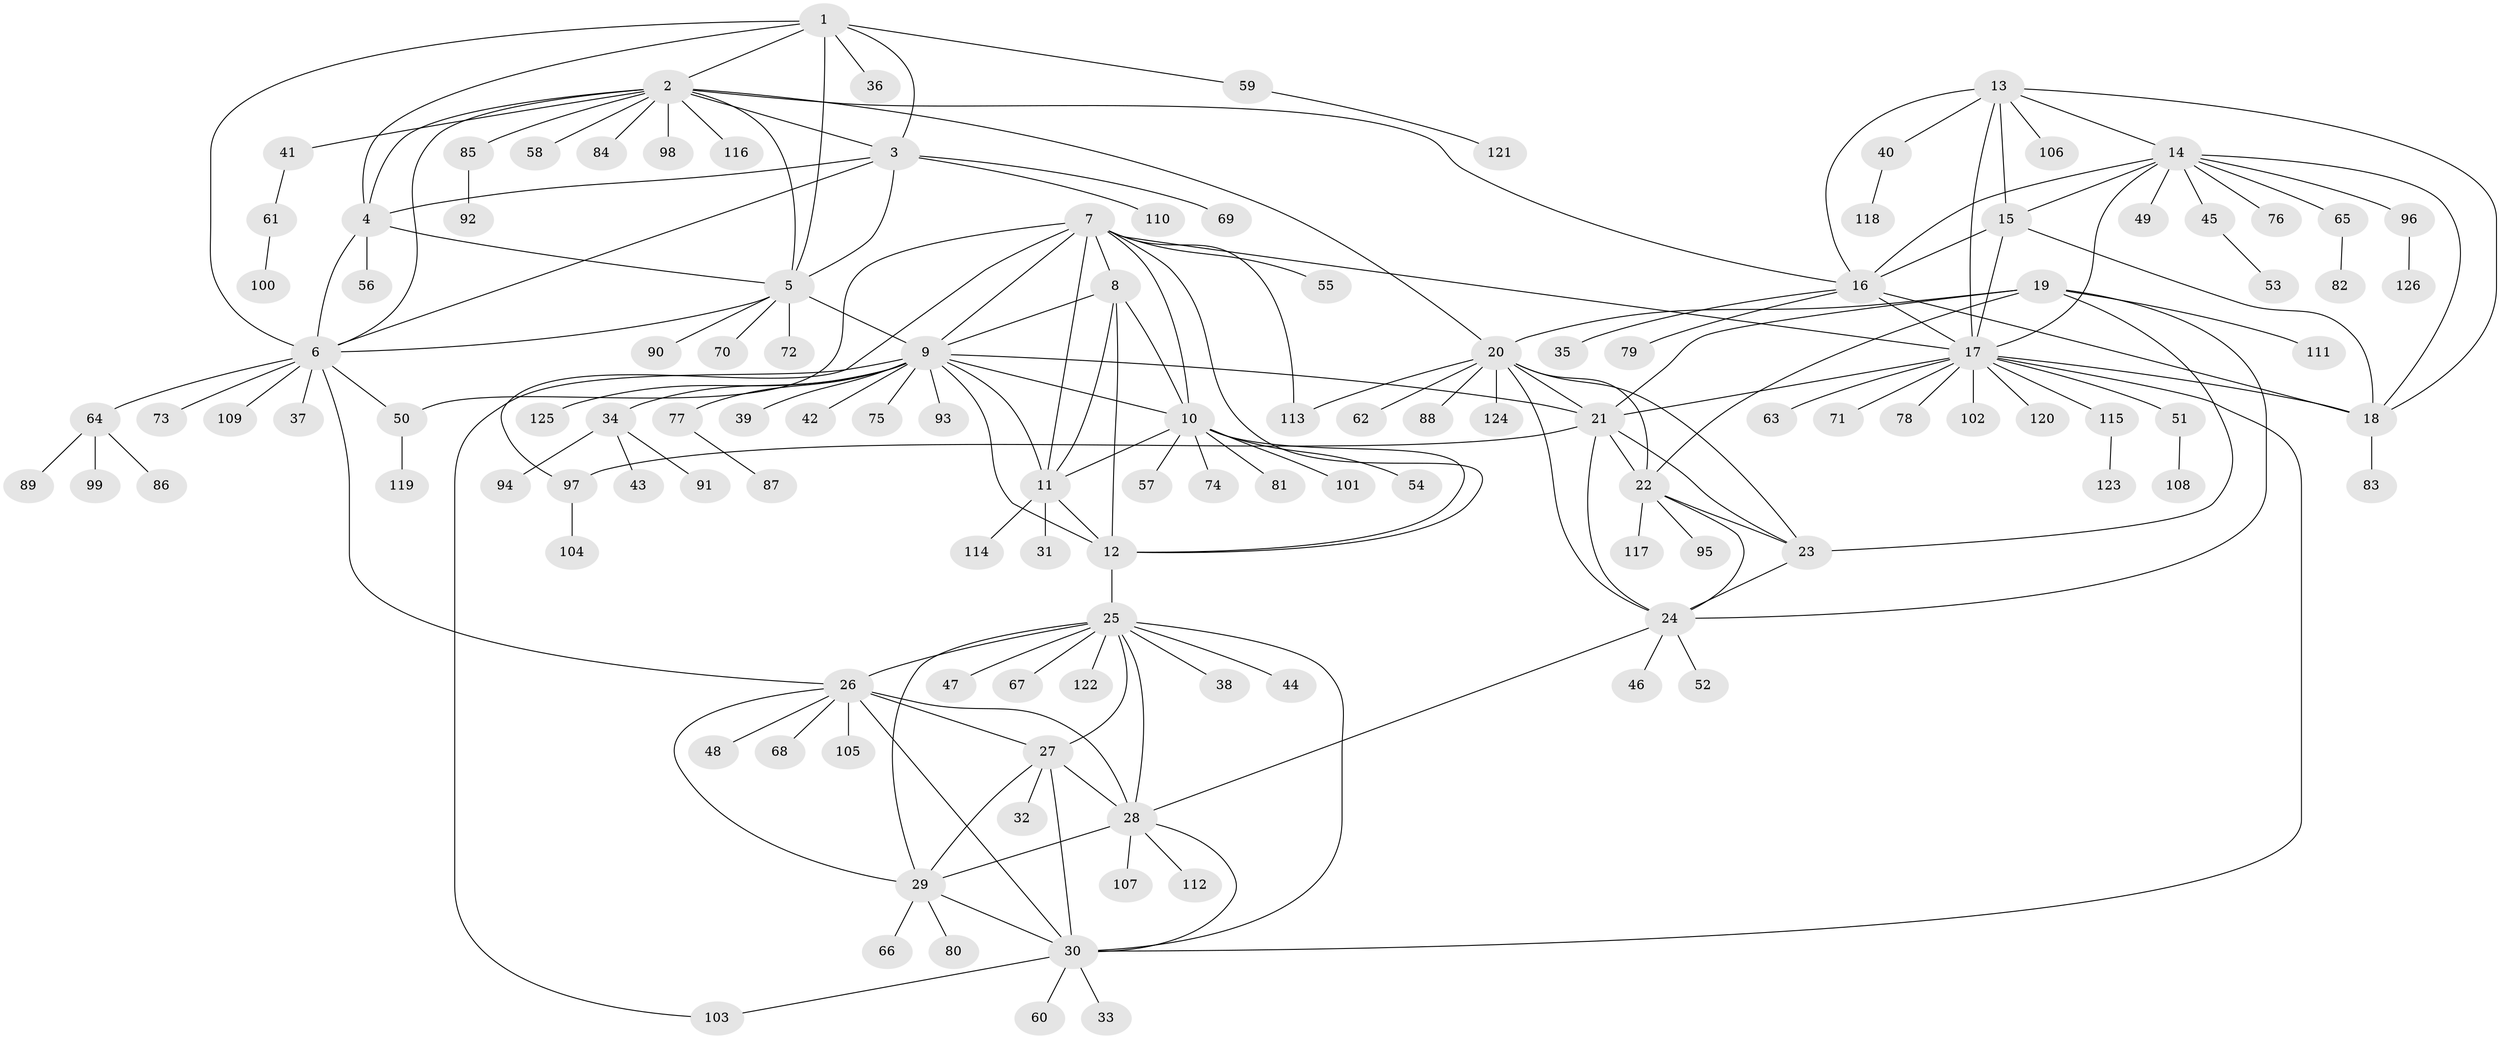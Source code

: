 // Generated by graph-tools (version 1.1) at 2025/50/03/09/25 03:50:32]
// undirected, 126 vertices, 185 edges
graph export_dot {
graph [start="1"]
  node [color=gray90,style=filled];
  1;
  2;
  3;
  4;
  5;
  6;
  7;
  8;
  9;
  10;
  11;
  12;
  13;
  14;
  15;
  16;
  17;
  18;
  19;
  20;
  21;
  22;
  23;
  24;
  25;
  26;
  27;
  28;
  29;
  30;
  31;
  32;
  33;
  34;
  35;
  36;
  37;
  38;
  39;
  40;
  41;
  42;
  43;
  44;
  45;
  46;
  47;
  48;
  49;
  50;
  51;
  52;
  53;
  54;
  55;
  56;
  57;
  58;
  59;
  60;
  61;
  62;
  63;
  64;
  65;
  66;
  67;
  68;
  69;
  70;
  71;
  72;
  73;
  74;
  75;
  76;
  77;
  78;
  79;
  80;
  81;
  82;
  83;
  84;
  85;
  86;
  87;
  88;
  89;
  90;
  91;
  92;
  93;
  94;
  95;
  96;
  97;
  98;
  99;
  100;
  101;
  102;
  103;
  104;
  105;
  106;
  107;
  108;
  109;
  110;
  111;
  112;
  113;
  114;
  115;
  116;
  117;
  118;
  119;
  120;
  121;
  122;
  123;
  124;
  125;
  126;
  1 -- 2;
  1 -- 3;
  1 -- 4;
  1 -- 5;
  1 -- 6;
  1 -- 36;
  1 -- 59;
  2 -- 3;
  2 -- 4;
  2 -- 5;
  2 -- 6;
  2 -- 16;
  2 -- 20;
  2 -- 41;
  2 -- 58;
  2 -- 84;
  2 -- 85;
  2 -- 98;
  2 -- 116;
  3 -- 4;
  3 -- 5;
  3 -- 6;
  3 -- 69;
  3 -- 110;
  4 -- 5;
  4 -- 6;
  4 -- 56;
  5 -- 6;
  5 -- 9;
  5 -- 70;
  5 -- 72;
  5 -- 90;
  6 -- 26;
  6 -- 37;
  6 -- 50;
  6 -- 64;
  6 -- 73;
  6 -- 109;
  7 -- 8;
  7 -- 9;
  7 -- 10;
  7 -- 11;
  7 -- 12;
  7 -- 17;
  7 -- 50;
  7 -- 55;
  7 -- 97;
  7 -- 113;
  8 -- 9;
  8 -- 10;
  8 -- 11;
  8 -- 12;
  9 -- 10;
  9 -- 11;
  9 -- 12;
  9 -- 21;
  9 -- 34;
  9 -- 39;
  9 -- 42;
  9 -- 75;
  9 -- 77;
  9 -- 93;
  9 -- 103;
  9 -- 125;
  10 -- 11;
  10 -- 12;
  10 -- 54;
  10 -- 57;
  10 -- 74;
  10 -- 81;
  10 -- 101;
  11 -- 12;
  11 -- 31;
  11 -- 114;
  12 -- 25;
  13 -- 14;
  13 -- 15;
  13 -- 16;
  13 -- 17;
  13 -- 18;
  13 -- 40;
  13 -- 106;
  14 -- 15;
  14 -- 16;
  14 -- 17;
  14 -- 18;
  14 -- 45;
  14 -- 49;
  14 -- 65;
  14 -- 76;
  14 -- 96;
  15 -- 16;
  15 -- 17;
  15 -- 18;
  16 -- 17;
  16 -- 18;
  16 -- 35;
  16 -- 79;
  17 -- 18;
  17 -- 21;
  17 -- 30;
  17 -- 51;
  17 -- 63;
  17 -- 71;
  17 -- 78;
  17 -- 102;
  17 -- 115;
  17 -- 120;
  18 -- 83;
  19 -- 20;
  19 -- 21;
  19 -- 22;
  19 -- 23;
  19 -- 24;
  19 -- 111;
  20 -- 21;
  20 -- 22;
  20 -- 23;
  20 -- 24;
  20 -- 62;
  20 -- 88;
  20 -- 113;
  20 -- 124;
  21 -- 22;
  21 -- 23;
  21 -- 24;
  21 -- 97;
  22 -- 23;
  22 -- 24;
  22 -- 95;
  22 -- 117;
  23 -- 24;
  24 -- 28;
  24 -- 46;
  24 -- 52;
  25 -- 26;
  25 -- 27;
  25 -- 28;
  25 -- 29;
  25 -- 30;
  25 -- 38;
  25 -- 44;
  25 -- 47;
  25 -- 67;
  25 -- 122;
  26 -- 27;
  26 -- 28;
  26 -- 29;
  26 -- 30;
  26 -- 48;
  26 -- 68;
  26 -- 105;
  27 -- 28;
  27 -- 29;
  27 -- 30;
  27 -- 32;
  28 -- 29;
  28 -- 30;
  28 -- 107;
  28 -- 112;
  29 -- 30;
  29 -- 66;
  29 -- 80;
  30 -- 33;
  30 -- 60;
  30 -- 103;
  34 -- 43;
  34 -- 91;
  34 -- 94;
  40 -- 118;
  41 -- 61;
  45 -- 53;
  50 -- 119;
  51 -- 108;
  59 -- 121;
  61 -- 100;
  64 -- 86;
  64 -- 89;
  64 -- 99;
  65 -- 82;
  77 -- 87;
  85 -- 92;
  96 -- 126;
  97 -- 104;
  115 -- 123;
}
